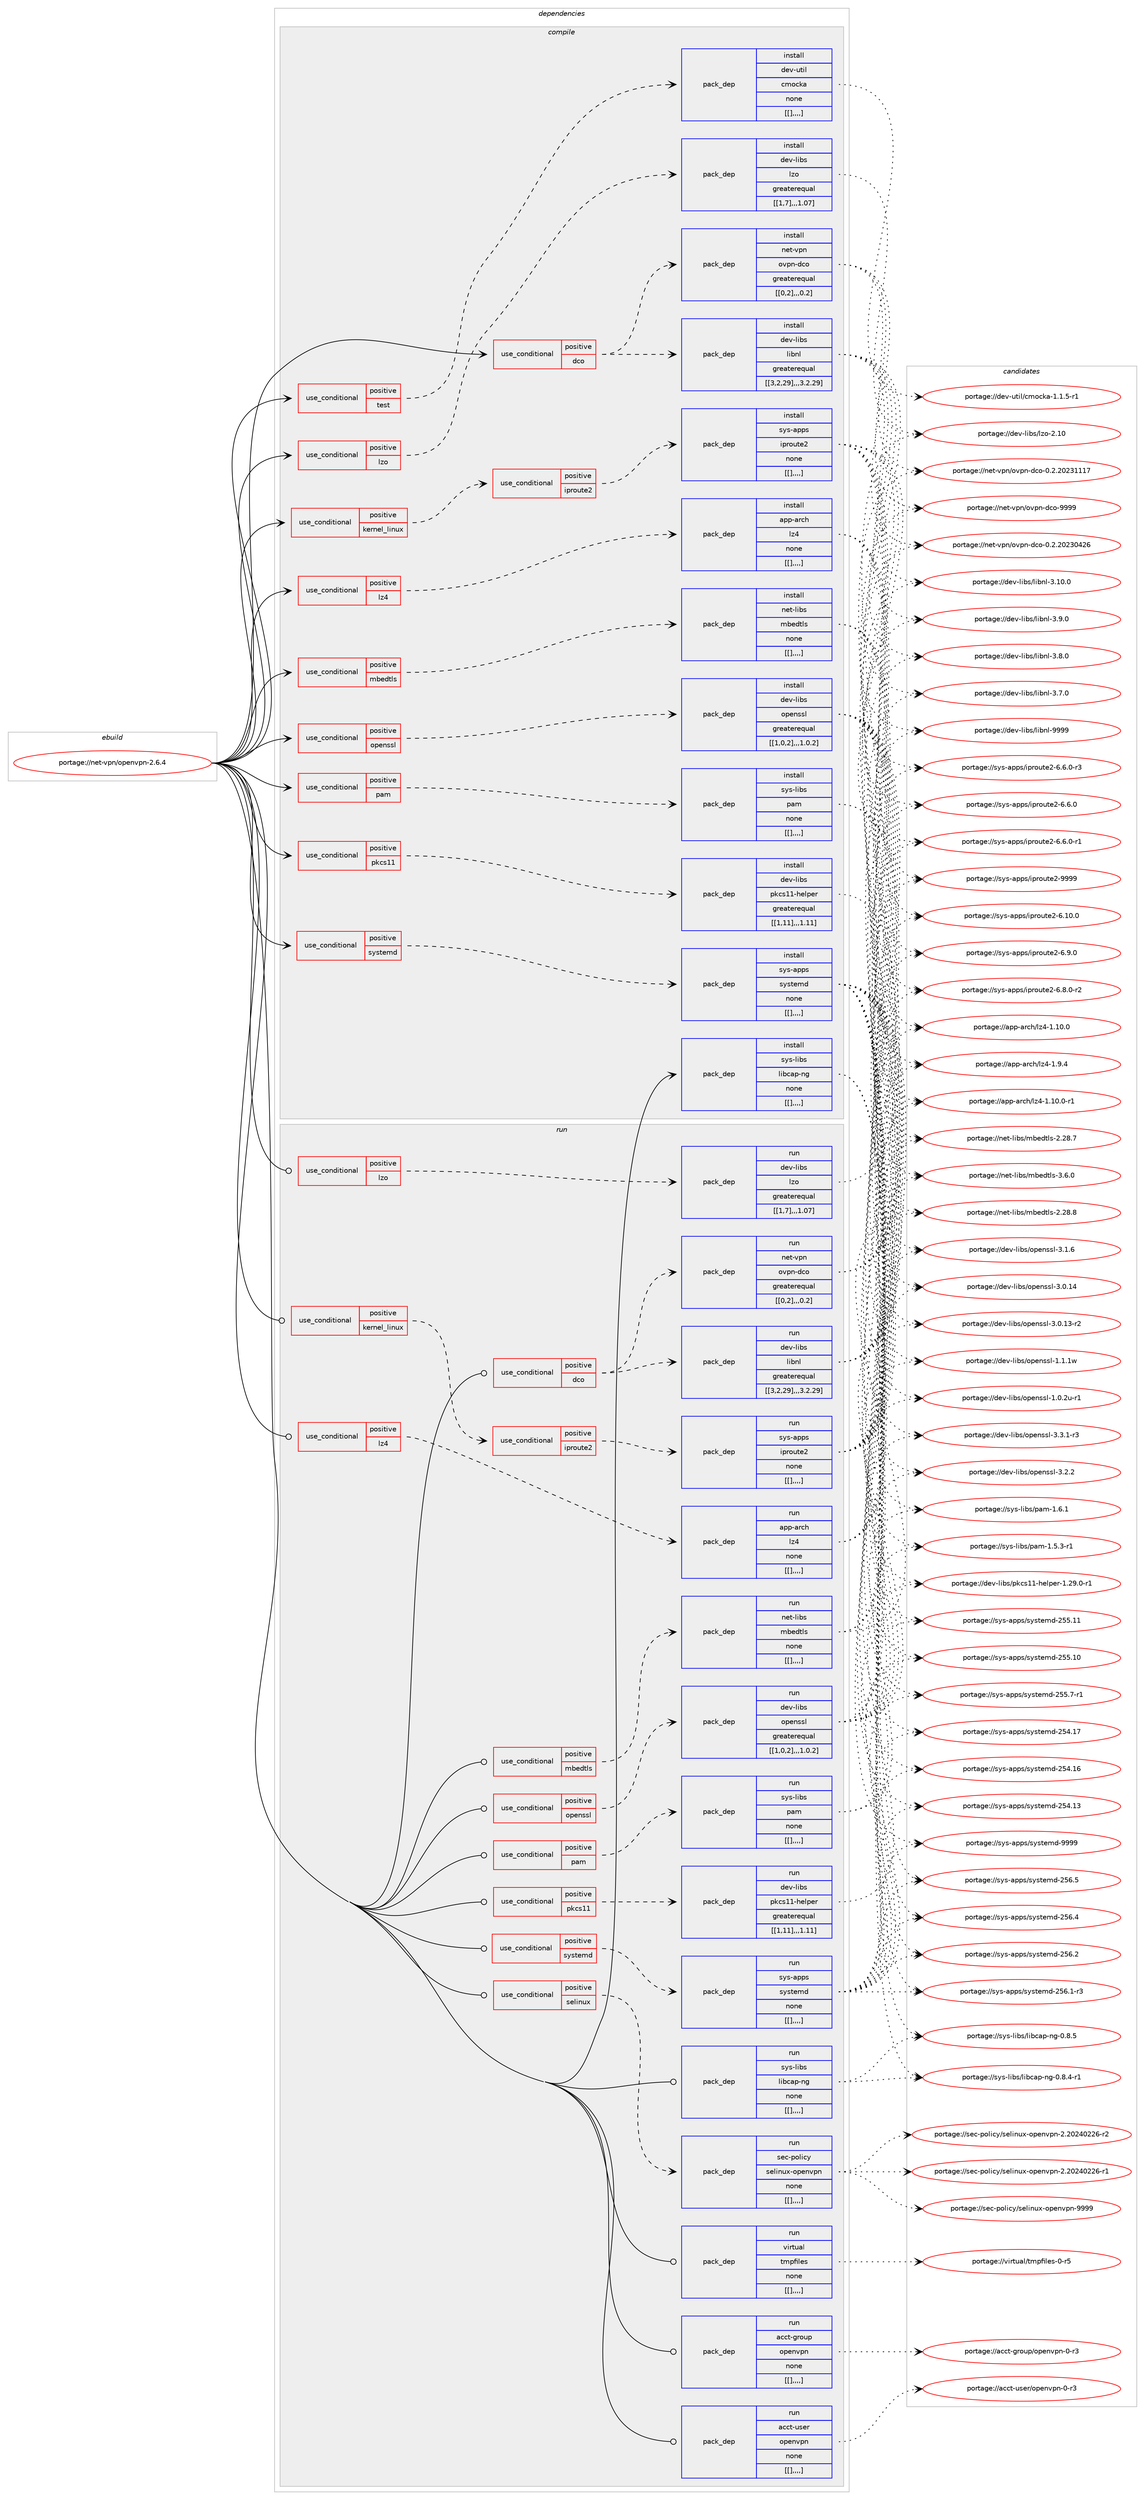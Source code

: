 digraph prolog {

# *************
# Graph options
# *************

newrank=true;
concentrate=true;
compound=true;
graph [rankdir=LR,fontname=Helvetica,fontsize=10,ranksep=1.5];#, ranksep=2.5, nodesep=0.2];
edge  [arrowhead=vee];
node  [fontname=Helvetica,fontsize=10];

# **********
# The ebuild
# **********

subgraph cluster_leftcol {
color=gray;
label=<<i>ebuild</i>>;
id [label="portage://net-vpn/openvpn-2.6.4", color=red, width=4, href="../net-vpn/openvpn-2.6.4.svg"];
}

# ****************
# The dependencies
# ****************

subgraph cluster_midcol {
color=gray;
label=<<i>dependencies</i>>;
subgraph cluster_compile {
fillcolor="#eeeeee";
style=filled;
label=<<i>compile</i>>;
subgraph cond106084 {
dependency402995 [label=<<TABLE BORDER="0" CELLBORDER="1" CELLSPACING="0" CELLPADDING="4"><TR><TD ROWSPAN="3" CELLPADDING="10">use_conditional</TD></TR><TR><TD>positive</TD></TR><TR><TD>dco</TD></TR></TABLE>>, shape=none, color=red];
subgraph pack293972 {
dependency402996 [label=<<TABLE BORDER="0" CELLBORDER="1" CELLSPACING="0" CELLPADDING="4" WIDTH="220"><TR><TD ROWSPAN="6" CELLPADDING="30">pack_dep</TD></TR><TR><TD WIDTH="110">install</TD></TR><TR><TD>net-vpn</TD></TR><TR><TD>ovpn-dco</TD></TR><TR><TD>greaterequal</TD></TR><TR><TD>[[0,2],,,0.2]</TD></TR></TABLE>>, shape=none, color=blue];
}
dependency402995:e -> dependency402996:w [weight=20,style="dashed",arrowhead="vee"];
subgraph pack293973 {
dependency402997 [label=<<TABLE BORDER="0" CELLBORDER="1" CELLSPACING="0" CELLPADDING="4" WIDTH="220"><TR><TD ROWSPAN="6" CELLPADDING="30">pack_dep</TD></TR><TR><TD WIDTH="110">install</TD></TR><TR><TD>dev-libs</TD></TR><TR><TD>libnl</TD></TR><TR><TD>greaterequal</TD></TR><TR><TD>[[3,2,29],,,3.2.29]</TD></TR></TABLE>>, shape=none, color=blue];
}
dependency402995:e -> dependency402997:w [weight=20,style="dashed",arrowhead="vee"];
}
id:e -> dependency402995:w [weight=20,style="solid",arrowhead="vee"];
subgraph cond106085 {
dependency402998 [label=<<TABLE BORDER="0" CELLBORDER="1" CELLSPACING="0" CELLPADDING="4"><TR><TD ROWSPAN="3" CELLPADDING="10">use_conditional</TD></TR><TR><TD>positive</TD></TR><TR><TD>kernel_linux</TD></TR></TABLE>>, shape=none, color=red];
subgraph cond106086 {
dependency402999 [label=<<TABLE BORDER="0" CELLBORDER="1" CELLSPACING="0" CELLPADDING="4"><TR><TD ROWSPAN="3" CELLPADDING="10">use_conditional</TD></TR><TR><TD>positive</TD></TR><TR><TD>iproute2</TD></TR></TABLE>>, shape=none, color=red];
subgraph pack293974 {
dependency403000 [label=<<TABLE BORDER="0" CELLBORDER="1" CELLSPACING="0" CELLPADDING="4" WIDTH="220"><TR><TD ROWSPAN="6" CELLPADDING="30">pack_dep</TD></TR><TR><TD WIDTH="110">install</TD></TR><TR><TD>sys-apps</TD></TR><TR><TD>iproute2</TD></TR><TR><TD>none</TD></TR><TR><TD>[[],,,,]</TD></TR></TABLE>>, shape=none, color=blue];
}
dependency402999:e -> dependency403000:w [weight=20,style="dashed",arrowhead="vee"];
}
dependency402998:e -> dependency402999:w [weight=20,style="dashed",arrowhead="vee"];
}
id:e -> dependency402998:w [weight=20,style="solid",arrowhead="vee"];
subgraph cond106087 {
dependency403001 [label=<<TABLE BORDER="0" CELLBORDER="1" CELLSPACING="0" CELLPADDING="4"><TR><TD ROWSPAN="3" CELLPADDING="10">use_conditional</TD></TR><TR><TD>positive</TD></TR><TR><TD>lz4</TD></TR></TABLE>>, shape=none, color=red];
subgraph pack293975 {
dependency403002 [label=<<TABLE BORDER="0" CELLBORDER="1" CELLSPACING="0" CELLPADDING="4" WIDTH="220"><TR><TD ROWSPAN="6" CELLPADDING="30">pack_dep</TD></TR><TR><TD WIDTH="110">install</TD></TR><TR><TD>app-arch</TD></TR><TR><TD>lz4</TD></TR><TR><TD>none</TD></TR><TR><TD>[[],,,,]</TD></TR></TABLE>>, shape=none, color=blue];
}
dependency403001:e -> dependency403002:w [weight=20,style="dashed",arrowhead="vee"];
}
id:e -> dependency403001:w [weight=20,style="solid",arrowhead="vee"];
subgraph cond106088 {
dependency403003 [label=<<TABLE BORDER="0" CELLBORDER="1" CELLSPACING="0" CELLPADDING="4"><TR><TD ROWSPAN="3" CELLPADDING="10">use_conditional</TD></TR><TR><TD>positive</TD></TR><TR><TD>lzo</TD></TR></TABLE>>, shape=none, color=red];
subgraph pack293976 {
dependency403004 [label=<<TABLE BORDER="0" CELLBORDER="1" CELLSPACING="0" CELLPADDING="4" WIDTH="220"><TR><TD ROWSPAN="6" CELLPADDING="30">pack_dep</TD></TR><TR><TD WIDTH="110">install</TD></TR><TR><TD>dev-libs</TD></TR><TR><TD>lzo</TD></TR><TR><TD>greaterequal</TD></TR><TR><TD>[[1,7],,,1.07]</TD></TR></TABLE>>, shape=none, color=blue];
}
dependency403003:e -> dependency403004:w [weight=20,style="dashed",arrowhead="vee"];
}
id:e -> dependency403003:w [weight=20,style="solid",arrowhead="vee"];
subgraph cond106089 {
dependency403005 [label=<<TABLE BORDER="0" CELLBORDER="1" CELLSPACING="0" CELLPADDING="4"><TR><TD ROWSPAN="3" CELLPADDING="10">use_conditional</TD></TR><TR><TD>positive</TD></TR><TR><TD>mbedtls</TD></TR></TABLE>>, shape=none, color=red];
subgraph pack293977 {
dependency403006 [label=<<TABLE BORDER="0" CELLBORDER="1" CELLSPACING="0" CELLPADDING="4" WIDTH="220"><TR><TD ROWSPAN="6" CELLPADDING="30">pack_dep</TD></TR><TR><TD WIDTH="110">install</TD></TR><TR><TD>net-libs</TD></TR><TR><TD>mbedtls</TD></TR><TR><TD>none</TD></TR><TR><TD>[[],,,,]</TD></TR></TABLE>>, shape=none, color=blue];
}
dependency403005:e -> dependency403006:w [weight=20,style="dashed",arrowhead="vee"];
}
id:e -> dependency403005:w [weight=20,style="solid",arrowhead="vee"];
subgraph cond106090 {
dependency403007 [label=<<TABLE BORDER="0" CELLBORDER="1" CELLSPACING="0" CELLPADDING="4"><TR><TD ROWSPAN="3" CELLPADDING="10">use_conditional</TD></TR><TR><TD>positive</TD></TR><TR><TD>openssl</TD></TR></TABLE>>, shape=none, color=red];
subgraph pack293978 {
dependency403008 [label=<<TABLE BORDER="0" CELLBORDER="1" CELLSPACING="0" CELLPADDING="4" WIDTH="220"><TR><TD ROWSPAN="6" CELLPADDING="30">pack_dep</TD></TR><TR><TD WIDTH="110">install</TD></TR><TR><TD>dev-libs</TD></TR><TR><TD>openssl</TD></TR><TR><TD>greaterequal</TD></TR><TR><TD>[[1,0,2],,,1.0.2]</TD></TR></TABLE>>, shape=none, color=blue];
}
dependency403007:e -> dependency403008:w [weight=20,style="dashed",arrowhead="vee"];
}
id:e -> dependency403007:w [weight=20,style="solid",arrowhead="vee"];
subgraph cond106091 {
dependency403009 [label=<<TABLE BORDER="0" CELLBORDER="1" CELLSPACING="0" CELLPADDING="4"><TR><TD ROWSPAN="3" CELLPADDING="10">use_conditional</TD></TR><TR><TD>positive</TD></TR><TR><TD>pam</TD></TR></TABLE>>, shape=none, color=red];
subgraph pack293979 {
dependency403010 [label=<<TABLE BORDER="0" CELLBORDER="1" CELLSPACING="0" CELLPADDING="4" WIDTH="220"><TR><TD ROWSPAN="6" CELLPADDING="30">pack_dep</TD></TR><TR><TD WIDTH="110">install</TD></TR><TR><TD>sys-libs</TD></TR><TR><TD>pam</TD></TR><TR><TD>none</TD></TR><TR><TD>[[],,,,]</TD></TR></TABLE>>, shape=none, color=blue];
}
dependency403009:e -> dependency403010:w [weight=20,style="dashed",arrowhead="vee"];
}
id:e -> dependency403009:w [weight=20,style="solid",arrowhead="vee"];
subgraph cond106092 {
dependency403011 [label=<<TABLE BORDER="0" CELLBORDER="1" CELLSPACING="0" CELLPADDING="4"><TR><TD ROWSPAN="3" CELLPADDING="10">use_conditional</TD></TR><TR><TD>positive</TD></TR><TR><TD>pkcs11</TD></TR></TABLE>>, shape=none, color=red];
subgraph pack293980 {
dependency403012 [label=<<TABLE BORDER="0" CELLBORDER="1" CELLSPACING="0" CELLPADDING="4" WIDTH="220"><TR><TD ROWSPAN="6" CELLPADDING="30">pack_dep</TD></TR><TR><TD WIDTH="110">install</TD></TR><TR><TD>dev-libs</TD></TR><TR><TD>pkcs11-helper</TD></TR><TR><TD>greaterequal</TD></TR><TR><TD>[[1,11],,,1.11]</TD></TR></TABLE>>, shape=none, color=blue];
}
dependency403011:e -> dependency403012:w [weight=20,style="dashed",arrowhead="vee"];
}
id:e -> dependency403011:w [weight=20,style="solid",arrowhead="vee"];
subgraph cond106093 {
dependency403013 [label=<<TABLE BORDER="0" CELLBORDER="1" CELLSPACING="0" CELLPADDING="4"><TR><TD ROWSPAN="3" CELLPADDING="10">use_conditional</TD></TR><TR><TD>positive</TD></TR><TR><TD>systemd</TD></TR></TABLE>>, shape=none, color=red];
subgraph pack293981 {
dependency403014 [label=<<TABLE BORDER="0" CELLBORDER="1" CELLSPACING="0" CELLPADDING="4" WIDTH="220"><TR><TD ROWSPAN="6" CELLPADDING="30">pack_dep</TD></TR><TR><TD WIDTH="110">install</TD></TR><TR><TD>sys-apps</TD></TR><TR><TD>systemd</TD></TR><TR><TD>none</TD></TR><TR><TD>[[],,,,]</TD></TR></TABLE>>, shape=none, color=blue];
}
dependency403013:e -> dependency403014:w [weight=20,style="dashed",arrowhead="vee"];
}
id:e -> dependency403013:w [weight=20,style="solid",arrowhead="vee"];
subgraph cond106094 {
dependency403015 [label=<<TABLE BORDER="0" CELLBORDER="1" CELLSPACING="0" CELLPADDING="4"><TR><TD ROWSPAN="3" CELLPADDING="10">use_conditional</TD></TR><TR><TD>positive</TD></TR><TR><TD>test</TD></TR></TABLE>>, shape=none, color=red];
subgraph pack293982 {
dependency403016 [label=<<TABLE BORDER="0" CELLBORDER="1" CELLSPACING="0" CELLPADDING="4" WIDTH="220"><TR><TD ROWSPAN="6" CELLPADDING="30">pack_dep</TD></TR><TR><TD WIDTH="110">install</TD></TR><TR><TD>dev-util</TD></TR><TR><TD>cmocka</TD></TR><TR><TD>none</TD></TR><TR><TD>[[],,,,]</TD></TR></TABLE>>, shape=none, color=blue];
}
dependency403015:e -> dependency403016:w [weight=20,style="dashed",arrowhead="vee"];
}
id:e -> dependency403015:w [weight=20,style="solid",arrowhead="vee"];
subgraph pack293983 {
dependency403017 [label=<<TABLE BORDER="0" CELLBORDER="1" CELLSPACING="0" CELLPADDING="4" WIDTH="220"><TR><TD ROWSPAN="6" CELLPADDING="30">pack_dep</TD></TR><TR><TD WIDTH="110">install</TD></TR><TR><TD>sys-libs</TD></TR><TR><TD>libcap-ng</TD></TR><TR><TD>none</TD></TR><TR><TD>[[],,,,]</TD></TR></TABLE>>, shape=none, color=blue];
}
id:e -> dependency403017:w [weight=20,style="solid",arrowhead="vee"];
}
subgraph cluster_compileandrun {
fillcolor="#eeeeee";
style=filled;
label=<<i>compile and run</i>>;
}
subgraph cluster_run {
fillcolor="#eeeeee";
style=filled;
label=<<i>run</i>>;
subgraph cond106095 {
dependency403018 [label=<<TABLE BORDER="0" CELLBORDER="1" CELLSPACING="0" CELLPADDING="4"><TR><TD ROWSPAN="3" CELLPADDING="10">use_conditional</TD></TR><TR><TD>positive</TD></TR><TR><TD>dco</TD></TR></TABLE>>, shape=none, color=red];
subgraph pack293984 {
dependency403019 [label=<<TABLE BORDER="0" CELLBORDER="1" CELLSPACING="0" CELLPADDING="4" WIDTH="220"><TR><TD ROWSPAN="6" CELLPADDING="30">pack_dep</TD></TR><TR><TD WIDTH="110">run</TD></TR><TR><TD>net-vpn</TD></TR><TR><TD>ovpn-dco</TD></TR><TR><TD>greaterequal</TD></TR><TR><TD>[[0,2],,,0.2]</TD></TR></TABLE>>, shape=none, color=blue];
}
dependency403018:e -> dependency403019:w [weight=20,style="dashed",arrowhead="vee"];
subgraph pack293985 {
dependency403020 [label=<<TABLE BORDER="0" CELLBORDER="1" CELLSPACING="0" CELLPADDING="4" WIDTH="220"><TR><TD ROWSPAN="6" CELLPADDING="30">pack_dep</TD></TR><TR><TD WIDTH="110">run</TD></TR><TR><TD>dev-libs</TD></TR><TR><TD>libnl</TD></TR><TR><TD>greaterequal</TD></TR><TR><TD>[[3,2,29],,,3.2.29]</TD></TR></TABLE>>, shape=none, color=blue];
}
dependency403018:e -> dependency403020:w [weight=20,style="dashed",arrowhead="vee"];
}
id:e -> dependency403018:w [weight=20,style="solid",arrowhead="odot"];
subgraph cond106096 {
dependency403021 [label=<<TABLE BORDER="0" CELLBORDER="1" CELLSPACING="0" CELLPADDING="4"><TR><TD ROWSPAN="3" CELLPADDING="10">use_conditional</TD></TR><TR><TD>positive</TD></TR><TR><TD>kernel_linux</TD></TR></TABLE>>, shape=none, color=red];
subgraph cond106097 {
dependency403022 [label=<<TABLE BORDER="0" CELLBORDER="1" CELLSPACING="0" CELLPADDING="4"><TR><TD ROWSPAN="3" CELLPADDING="10">use_conditional</TD></TR><TR><TD>positive</TD></TR><TR><TD>iproute2</TD></TR></TABLE>>, shape=none, color=red];
subgraph pack293986 {
dependency403023 [label=<<TABLE BORDER="0" CELLBORDER="1" CELLSPACING="0" CELLPADDING="4" WIDTH="220"><TR><TD ROWSPAN="6" CELLPADDING="30">pack_dep</TD></TR><TR><TD WIDTH="110">run</TD></TR><TR><TD>sys-apps</TD></TR><TR><TD>iproute2</TD></TR><TR><TD>none</TD></TR><TR><TD>[[],,,,]</TD></TR></TABLE>>, shape=none, color=blue];
}
dependency403022:e -> dependency403023:w [weight=20,style="dashed",arrowhead="vee"];
}
dependency403021:e -> dependency403022:w [weight=20,style="dashed",arrowhead="vee"];
}
id:e -> dependency403021:w [weight=20,style="solid",arrowhead="odot"];
subgraph cond106098 {
dependency403024 [label=<<TABLE BORDER="0" CELLBORDER="1" CELLSPACING="0" CELLPADDING="4"><TR><TD ROWSPAN="3" CELLPADDING="10">use_conditional</TD></TR><TR><TD>positive</TD></TR><TR><TD>lz4</TD></TR></TABLE>>, shape=none, color=red];
subgraph pack293987 {
dependency403025 [label=<<TABLE BORDER="0" CELLBORDER="1" CELLSPACING="0" CELLPADDING="4" WIDTH="220"><TR><TD ROWSPAN="6" CELLPADDING="30">pack_dep</TD></TR><TR><TD WIDTH="110">run</TD></TR><TR><TD>app-arch</TD></TR><TR><TD>lz4</TD></TR><TR><TD>none</TD></TR><TR><TD>[[],,,,]</TD></TR></TABLE>>, shape=none, color=blue];
}
dependency403024:e -> dependency403025:w [weight=20,style="dashed",arrowhead="vee"];
}
id:e -> dependency403024:w [weight=20,style="solid",arrowhead="odot"];
subgraph cond106099 {
dependency403026 [label=<<TABLE BORDER="0" CELLBORDER="1" CELLSPACING="0" CELLPADDING="4"><TR><TD ROWSPAN="3" CELLPADDING="10">use_conditional</TD></TR><TR><TD>positive</TD></TR><TR><TD>lzo</TD></TR></TABLE>>, shape=none, color=red];
subgraph pack293988 {
dependency403027 [label=<<TABLE BORDER="0" CELLBORDER="1" CELLSPACING="0" CELLPADDING="4" WIDTH="220"><TR><TD ROWSPAN="6" CELLPADDING="30">pack_dep</TD></TR><TR><TD WIDTH="110">run</TD></TR><TR><TD>dev-libs</TD></TR><TR><TD>lzo</TD></TR><TR><TD>greaterequal</TD></TR><TR><TD>[[1,7],,,1.07]</TD></TR></TABLE>>, shape=none, color=blue];
}
dependency403026:e -> dependency403027:w [weight=20,style="dashed",arrowhead="vee"];
}
id:e -> dependency403026:w [weight=20,style="solid",arrowhead="odot"];
subgraph cond106100 {
dependency403028 [label=<<TABLE BORDER="0" CELLBORDER="1" CELLSPACING="0" CELLPADDING="4"><TR><TD ROWSPAN="3" CELLPADDING="10">use_conditional</TD></TR><TR><TD>positive</TD></TR><TR><TD>mbedtls</TD></TR></TABLE>>, shape=none, color=red];
subgraph pack293989 {
dependency403029 [label=<<TABLE BORDER="0" CELLBORDER="1" CELLSPACING="0" CELLPADDING="4" WIDTH="220"><TR><TD ROWSPAN="6" CELLPADDING="30">pack_dep</TD></TR><TR><TD WIDTH="110">run</TD></TR><TR><TD>net-libs</TD></TR><TR><TD>mbedtls</TD></TR><TR><TD>none</TD></TR><TR><TD>[[],,,,]</TD></TR></TABLE>>, shape=none, color=blue];
}
dependency403028:e -> dependency403029:w [weight=20,style="dashed",arrowhead="vee"];
}
id:e -> dependency403028:w [weight=20,style="solid",arrowhead="odot"];
subgraph cond106101 {
dependency403030 [label=<<TABLE BORDER="0" CELLBORDER="1" CELLSPACING="0" CELLPADDING="4"><TR><TD ROWSPAN="3" CELLPADDING="10">use_conditional</TD></TR><TR><TD>positive</TD></TR><TR><TD>openssl</TD></TR></TABLE>>, shape=none, color=red];
subgraph pack293990 {
dependency403031 [label=<<TABLE BORDER="0" CELLBORDER="1" CELLSPACING="0" CELLPADDING="4" WIDTH="220"><TR><TD ROWSPAN="6" CELLPADDING="30">pack_dep</TD></TR><TR><TD WIDTH="110">run</TD></TR><TR><TD>dev-libs</TD></TR><TR><TD>openssl</TD></TR><TR><TD>greaterequal</TD></TR><TR><TD>[[1,0,2],,,1.0.2]</TD></TR></TABLE>>, shape=none, color=blue];
}
dependency403030:e -> dependency403031:w [weight=20,style="dashed",arrowhead="vee"];
}
id:e -> dependency403030:w [weight=20,style="solid",arrowhead="odot"];
subgraph cond106102 {
dependency403032 [label=<<TABLE BORDER="0" CELLBORDER="1" CELLSPACING="0" CELLPADDING="4"><TR><TD ROWSPAN="3" CELLPADDING="10">use_conditional</TD></TR><TR><TD>positive</TD></TR><TR><TD>pam</TD></TR></TABLE>>, shape=none, color=red];
subgraph pack293991 {
dependency403033 [label=<<TABLE BORDER="0" CELLBORDER="1" CELLSPACING="0" CELLPADDING="4" WIDTH="220"><TR><TD ROWSPAN="6" CELLPADDING="30">pack_dep</TD></TR><TR><TD WIDTH="110">run</TD></TR><TR><TD>sys-libs</TD></TR><TR><TD>pam</TD></TR><TR><TD>none</TD></TR><TR><TD>[[],,,,]</TD></TR></TABLE>>, shape=none, color=blue];
}
dependency403032:e -> dependency403033:w [weight=20,style="dashed",arrowhead="vee"];
}
id:e -> dependency403032:w [weight=20,style="solid",arrowhead="odot"];
subgraph cond106103 {
dependency403034 [label=<<TABLE BORDER="0" CELLBORDER="1" CELLSPACING="0" CELLPADDING="4"><TR><TD ROWSPAN="3" CELLPADDING="10">use_conditional</TD></TR><TR><TD>positive</TD></TR><TR><TD>pkcs11</TD></TR></TABLE>>, shape=none, color=red];
subgraph pack293992 {
dependency403035 [label=<<TABLE BORDER="0" CELLBORDER="1" CELLSPACING="0" CELLPADDING="4" WIDTH="220"><TR><TD ROWSPAN="6" CELLPADDING="30">pack_dep</TD></TR><TR><TD WIDTH="110">run</TD></TR><TR><TD>dev-libs</TD></TR><TR><TD>pkcs11-helper</TD></TR><TR><TD>greaterequal</TD></TR><TR><TD>[[1,11],,,1.11]</TD></TR></TABLE>>, shape=none, color=blue];
}
dependency403034:e -> dependency403035:w [weight=20,style="dashed",arrowhead="vee"];
}
id:e -> dependency403034:w [weight=20,style="solid",arrowhead="odot"];
subgraph cond106104 {
dependency403036 [label=<<TABLE BORDER="0" CELLBORDER="1" CELLSPACING="0" CELLPADDING="4"><TR><TD ROWSPAN="3" CELLPADDING="10">use_conditional</TD></TR><TR><TD>positive</TD></TR><TR><TD>selinux</TD></TR></TABLE>>, shape=none, color=red];
subgraph pack293993 {
dependency403037 [label=<<TABLE BORDER="0" CELLBORDER="1" CELLSPACING="0" CELLPADDING="4" WIDTH="220"><TR><TD ROWSPAN="6" CELLPADDING="30">pack_dep</TD></TR><TR><TD WIDTH="110">run</TD></TR><TR><TD>sec-policy</TD></TR><TR><TD>selinux-openvpn</TD></TR><TR><TD>none</TD></TR><TR><TD>[[],,,,]</TD></TR></TABLE>>, shape=none, color=blue];
}
dependency403036:e -> dependency403037:w [weight=20,style="dashed",arrowhead="vee"];
}
id:e -> dependency403036:w [weight=20,style="solid",arrowhead="odot"];
subgraph cond106105 {
dependency403038 [label=<<TABLE BORDER="0" CELLBORDER="1" CELLSPACING="0" CELLPADDING="4"><TR><TD ROWSPAN="3" CELLPADDING="10">use_conditional</TD></TR><TR><TD>positive</TD></TR><TR><TD>systemd</TD></TR></TABLE>>, shape=none, color=red];
subgraph pack293994 {
dependency403039 [label=<<TABLE BORDER="0" CELLBORDER="1" CELLSPACING="0" CELLPADDING="4" WIDTH="220"><TR><TD ROWSPAN="6" CELLPADDING="30">pack_dep</TD></TR><TR><TD WIDTH="110">run</TD></TR><TR><TD>sys-apps</TD></TR><TR><TD>systemd</TD></TR><TR><TD>none</TD></TR><TR><TD>[[],,,,]</TD></TR></TABLE>>, shape=none, color=blue];
}
dependency403038:e -> dependency403039:w [weight=20,style="dashed",arrowhead="vee"];
}
id:e -> dependency403038:w [weight=20,style="solid",arrowhead="odot"];
subgraph pack293995 {
dependency403040 [label=<<TABLE BORDER="0" CELLBORDER="1" CELLSPACING="0" CELLPADDING="4" WIDTH="220"><TR><TD ROWSPAN="6" CELLPADDING="30">pack_dep</TD></TR><TR><TD WIDTH="110">run</TD></TR><TR><TD>acct-group</TD></TR><TR><TD>openvpn</TD></TR><TR><TD>none</TD></TR><TR><TD>[[],,,,]</TD></TR></TABLE>>, shape=none, color=blue];
}
id:e -> dependency403040:w [weight=20,style="solid",arrowhead="odot"];
subgraph pack293996 {
dependency403041 [label=<<TABLE BORDER="0" CELLBORDER="1" CELLSPACING="0" CELLPADDING="4" WIDTH="220"><TR><TD ROWSPAN="6" CELLPADDING="30">pack_dep</TD></TR><TR><TD WIDTH="110">run</TD></TR><TR><TD>acct-user</TD></TR><TR><TD>openvpn</TD></TR><TR><TD>none</TD></TR><TR><TD>[[],,,,]</TD></TR></TABLE>>, shape=none, color=blue];
}
id:e -> dependency403041:w [weight=20,style="solid",arrowhead="odot"];
subgraph pack293997 {
dependency403042 [label=<<TABLE BORDER="0" CELLBORDER="1" CELLSPACING="0" CELLPADDING="4" WIDTH="220"><TR><TD ROWSPAN="6" CELLPADDING="30">pack_dep</TD></TR><TR><TD WIDTH="110">run</TD></TR><TR><TD>sys-libs</TD></TR><TR><TD>libcap-ng</TD></TR><TR><TD>none</TD></TR><TR><TD>[[],,,,]</TD></TR></TABLE>>, shape=none, color=blue];
}
id:e -> dependency403042:w [weight=20,style="solid",arrowhead="odot"];
subgraph pack293998 {
dependency403043 [label=<<TABLE BORDER="0" CELLBORDER="1" CELLSPACING="0" CELLPADDING="4" WIDTH="220"><TR><TD ROWSPAN="6" CELLPADDING="30">pack_dep</TD></TR><TR><TD WIDTH="110">run</TD></TR><TR><TD>virtual</TD></TR><TR><TD>tmpfiles</TD></TR><TR><TD>none</TD></TR><TR><TD>[[],,,,]</TD></TR></TABLE>>, shape=none, color=blue];
}
id:e -> dependency403043:w [weight=20,style="solid",arrowhead="odot"];
}
}

# **************
# The candidates
# **************

subgraph cluster_choices {
rank=same;
color=gray;
label=<<i>candidates</i>>;

subgraph choice293972 {
color=black;
nodesep=1;
choice110101116451181121104711111811211045100991114557575757 [label="portage://net-vpn/ovpn-dco-9999", color=red, width=4,href="../net-vpn/ovpn-dco-9999.svg"];
choice1101011164511811211047111118112110451009911145484650465048505149494955 [label="portage://net-vpn/ovpn-dco-0.2.20231117", color=red, width=4,href="../net-vpn/ovpn-dco-0.2.20231117.svg"];
choice1101011164511811211047111118112110451009911145484650465048505148525054 [label="portage://net-vpn/ovpn-dco-0.2.20230426", color=red, width=4,href="../net-vpn/ovpn-dco-0.2.20230426.svg"];
dependency402996:e -> choice110101116451181121104711111811211045100991114557575757:w [style=dotted,weight="100"];
dependency402996:e -> choice1101011164511811211047111118112110451009911145484650465048505149494955:w [style=dotted,weight="100"];
dependency402996:e -> choice1101011164511811211047111118112110451009911145484650465048505148525054:w [style=dotted,weight="100"];
}
subgraph choice293973 {
color=black;
nodesep=1;
choice100101118451081059811547108105981101084557575757 [label="portage://dev-libs/libnl-9999", color=red, width=4,href="../dev-libs/libnl-9999.svg"];
choice1001011184510810598115471081059811010845514649484648 [label="portage://dev-libs/libnl-3.10.0", color=red, width=4,href="../dev-libs/libnl-3.10.0.svg"];
choice10010111845108105981154710810598110108455146574648 [label="portage://dev-libs/libnl-3.9.0", color=red, width=4,href="../dev-libs/libnl-3.9.0.svg"];
choice10010111845108105981154710810598110108455146564648 [label="portage://dev-libs/libnl-3.8.0", color=red, width=4,href="../dev-libs/libnl-3.8.0.svg"];
choice10010111845108105981154710810598110108455146554648 [label="portage://dev-libs/libnl-3.7.0", color=red, width=4,href="../dev-libs/libnl-3.7.0.svg"];
dependency402997:e -> choice100101118451081059811547108105981101084557575757:w [style=dotted,weight="100"];
dependency402997:e -> choice1001011184510810598115471081059811010845514649484648:w [style=dotted,weight="100"];
dependency402997:e -> choice10010111845108105981154710810598110108455146574648:w [style=dotted,weight="100"];
dependency402997:e -> choice10010111845108105981154710810598110108455146564648:w [style=dotted,weight="100"];
dependency402997:e -> choice10010111845108105981154710810598110108455146554648:w [style=dotted,weight="100"];
}
subgraph choice293974 {
color=black;
nodesep=1;
choice115121115459711211211547105112114111117116101504557575757 [label="portage://sys-apps/iproute2-9999", color=red, width=4,href="../sys-apps/iproute2-9999.svg"];
choice1151211154597112112115471051121141111171161015045544649484648 [label="portage://sys-apps/iproute2-6.10.0", color=red, width=4,href="../sys-apps/iproute2-6.10.0.svg"];
choice11512111545971121121154710511211411111711610150455446574648 [label="portage://sys-apps/iproute2-6.9.0", color=red, width=4,href="../sys-apps/iproute2-6.9.0.svg"];
choice115121115459711211211547105112114111117116101504554465646484511450 [label="portage://sys-apps/iproute2-6.8.0-r2", color=red, width=4,href="../sys-apps/iproute2-6.8.0-r2.svg"];
choice115121115459711211211547105112114111117116101504554465446484511451 [label="portage://sys-apps/iproute2-6.6.0-r3", color=red, width=4,href="../sys-apps/iproute2-6.6.0-r3.svg"];
choice115121115459711211211547105112114111117116101504554465446484511449 [label="portage://sys-apps/iproute2-6.6.0-r1", color=red, width=4,href="../sys-apps/iproute2-6.6.0-r1.svg"];
choice11512111545971121121154710511211411111711610150455446544648 [label="portage://sys-apps/iproute2-6.6.0", color=red, width=4,href="../sys-apps/iproute2-6.6.0.svg"];
dependency403000:e -> choice115121115459711211211547105112114111117116101504557575757:w [style=dotted,weight="100"];
dependency403000:e -> choice1151211154597112112115471051121141111171161015045544649484648:w [style=dotted,weight="100"];
dependency403000:e -> choice11512111545971121121154710511211411111711610150455446574648:w [style=dotted,weight="100"];
dependency403000:e -> choice115121115459711211211547105112114111117116101504554465646484511450:w [style=dotted,weight="100"];
dependency403000:e -> choice115121115459711211211547105112114111117116101504554465446484511451:w [style=dotted,weight="100"];
dependency403000:e -> choice115121115459711211211547105112114111117116101504554465446484511449:w [style=dotted,weight="100"];
dependency403000:e -> choice11512111545971121121154710511211411111711610150455446544648:w [style=dotted,weight="100"];
}
subgraph choice293975 {
color=black;
nodesep=1;
choice971121124597114991044710812252454946494846484511449 [label="portage://app-arch/lz4-1.10.0-r1", color=red, width=4,href="../app-arch/lz4-1.10.0-r1.svg"];
choice97112112459711499104471081225245494649484648 [label="portage://app-arch/lz4-1.10.0", color=red, width=4,href="../app-arch/lz4-1.10.0.svg"];
choice971121124597114991044710812252454946574652 [label="portage://app-arch/lz4-1.9.4", color=red, width=4,href="../app-arch/lz4-1.9.4.svg"];
dependency403002:e -> choice971121124597114991044710812252454946494846484511449:w [style=dotted,weight="100"];
dependency403002:e -> choice97112112459711499104471081225245494649484648:w [style=dotted,weight="100"];
dependency403002:e -> choice971121124597114991044710812252454946574652:w [style=dotted,weight="100"];
}
subgraph choice293976 {
color=black;
nodesep=1;
choice1001011184510810598115471081221114550464948 [label="portage://dev-libs/lzo-2.10", color=red, width=4,href="../dev-libs/lzo-2.10.svg"];
dependency403004:e -> choice1001011184510810598115471081221114550464948:w [style=dotted,weight="100"];
}
subgraph choice293977 {
color=black;
nodesep=1;
choice11010111645108105981154710998101100116108115455146544648 [label="portage://net-libs/mbedtls-3.6.0", color=red, width=4,href="../net-libs/mbedtls-3.6.0.svg"];
choice1101011164510810598115471099810110011610811545504650564656 [label="portage://net-libs/mbedtls-2.28.8", color=red, width=4,href="../net-libs/mbedtls-2.28.8.svg"];
choice1101011164510810598115471099810110011610811545504650564655 [label="portage://net-libs/mbedtls-2.28.7", color=red, width=4,href="../net-libs/mbedtls-2.28.7.svg"];
dependency403006:e -> choice11010111645108105981154710998101100116108115455146544648:w [style=dotted,weight="100"];
dependency403006:e -> choice1101011164510810598115471099810110011610811545504650564656:w [style=dotted,weight="100"];
dependency403006:e -> choice1101011164510810598115471099810110011610811545504650564655:w [style=dotted,weight="100"];
}
subgraph choice293978 {
color=black;
nodesep=1;
choice1001011184510810598115471111121011101151151084551465146494511451 [label="portage://dev-libs/openssl-3.3.1-r3", color=red, width=4,href="../dev-libs/openssl-3.3.1-r3.svg"];
choice100101118451081059811547111112101110115115108455146504650 [label="portage://dev-libs/openssl-3.2.2", color=red, width=4,href="../dev-libs/openssl-3.2.2.svg"];
choice100101118451081059811547111112101110115115108455146494654 [label="portage://dev-libs/openssl-3.1.6", color=red, width=4,href="../dev-libs/openssl-3.1.6.svg"];
choice10010111845108105981154711111210111011511510845514648464952 [label="portage://dev-libs/openssl-3.0.14", color=red, width=4,href="../dev-libs/openssl-3.0.14.svg"];
choice100101118451081059811547111112101110115115108455146484649514511450 [label="portage://dev-libs/openssl-3.0.13-r2", color=red, width=4,href="../dev-libs/openssl-3.0.13-r2.svg"];
choice100101118451081059811547111112101110115115108454946494649119 [label="portage://dev-libs/openssl-1.1.1w", color=red, width=4,href="../dev-libs/openssl-1.1.1w.svg"];
choice1001011184510810598115471111121011101151151084549464846501174511449 [label="portage://dev-libs/openssl-1.0.2u-r1", color=red, width=4,href="../dev-libs/openssl-1.0.2u-r1.svg"];
dependency403008:e -> choice1001011184510810598115471111121011101151151084551465146494511451:w [style=dotted,weight="100"];
dependency403008:e -> choice100101118451081059811547111112101110115115108455146504650:w [style=dotted,weight="100"];
dependency403008:e -> choice100101118451081059811547111112101110115115108455146494654:w [style=dotted,weight="100"];
dependency403008:e -> choice10010111845108105981154711111210111011511510845514648464952:w [style=dotted,weight="100"];
dependency403008:e -> choice100101118451081059811547111112101110115115108455146484649514511450:w [style=dotted,weight="100"];
dependency403008:e -> choice100101118451081059811547111112101110115115108454946494649119:w [style=dotted,weight="100"];
dependency403008:e -> choice1001011184510810598115471111121011101151151084549464846501174511449:w [style=dotted,weight="100"];
}
subgraph choice293979 {
color=black;
nodesep=1;
choice11512111545108105981154711297109454946544649 [label="portage://sys-libs/pam-1.6.1", color=red, width=4,href="../sys-libs/pam-1.6.1.svg"];
choice115121115451081059811547112971094549465346514511449 [label="portage://sys-libs/pam-1.5.3-r1", color=red, width=4,href="../sys-libs/pam-1.5.3-r1.svg"];
dependency403010:e -> choice11512111545108105981154711297109454946544649:w [style=dotted,weight="100"];
dependency403010:e -> choice115121115451081059811547112971094549465346514511449:w [style=dotted,weight="100"];
}
subgraph choice293980 {
color=black;
nodesep=1;
choice10010111845108105981154711210799115494945104101108112101114454946505746484511449 [label="portage://dev-libs/pkcs11-helper-1.29.0-r1", color=red, width=4,href="../dev-libs/pkcs11-helper-1.29.0-r1.svg"];
dependency403012:e -> choice10010111845108105981154711210799115494945104101108112101114454946505746484511449:w [style=dotted,weight="100"];
}
subgraph choice293981 {
color=black;
nodesep=1;
choice1151211154597112112115471151211151161011091004557575757 [label="portage://sys-apps/systemd-9999", color=red, width=4,href="../sys-apps/systemd-9999.svg"];
choice115121115459711211211547115121115116101109100455053544653 [label="portage://sys-apps/systemd-256.5", color=red, width=4,href="../sys-apps/systemd-256.5.svg"];
choice115121115459711211211547115121115116101109100455053544652 [label="portage://sys-apps/systemd-256.4", color=red, width=4,href="../sys-apps/systemd-256.4.svg"];
choice115121115459711211211547115121115116101109100455053544650 [label="portage://sys-apps/systemd-256.2", color=red, width=4,href="../sys-apps/systemd-256.2.svg"];
choice1151211154597112112115471151211151161011091004550535446494511451 [label="portage://sys-apps/systemd-256.1-r3", color=red, width=4,href="../sys-apps/systemd-256.1-r3.svg"];
choice11512111545971121121154711512111511610110910045505353464949 [label="portage://sys-apps/systemd-255.11", color=red, width=4,href="../sys-apps/systemd-255.11.svg"];
choice11512111545971121121154711512111511610110910045505353464948 [label="portage://sys-apps/systemd-255.10", color=red, width=4,href="../sys-apps/systemd-255.10.svg"];
choice1151211154597112112115471151211151161011091004550535346554511449 [label="portage://sys-apps/systemd-255.7-r1", color=red, width=4,href="../sys-apps/systemd-255.7-r1.svg"];
choice11512111545971121121154711512111511610110910045505352464955 [label="portage://sys-apps/systemd-254.17", color=red, width=4,href="../sys-apps/systemd-254.17.svg"];
choice11512111545971121121154711512111511610110910045505352464954 [label="portage://sys-apps/systemd-254.16", color=red, width=4,href="../sys-apps/systemd-254.16.svg"];
choice11512111545971121121154711512111511610110910045505352464951 [label="portage://sys-apps/systemd-254.13", color=red, width=4,href="../sys-apps/systemd-254.13.svg"];
dependency403014:e -> choice1151211154597112112115471151211151161011091004557575757:w [style=dotted,weight="100"];
dependency403014:e -> choice115121115459711211211547115121115116101109100455053544653:w [style=dotted,weight="100"];
dependency403014:e -> choice115121115459711211211547115121115116101109100455053544652:w [style=dotted,weight="100"];
dependency403014:e -> choice115121115459711211211547115121115116101109100455053544650:w [style=dotted,weight="100"];
dependency403014:e -> choice1151211154597112112115471151211151161011091004550535446494511451:w [style=dotted,weight="100"];
dependency403014:e -> choice11512111545971121121154711512111511610110910045505353464949:w [style=dotted,weight="100"];
dependency403014:e -> choice11512111545971121121154711512111511610110910045505353464948:w [style=dotted,weight="100"];
dependency403014:e -> choice1151211154597112112115471151211151161011091004550535346554511449:w [style=dotted,weight="100"];
dependency403014:e -> choice11512111545971121121154711512111511610110910045505352464955:w [style=dotted,weight="100"];
dependency403014:e -> choice11512111545971121121154711512111511610110910045505352464954:w [style=dotted,weight="100"];
dependency403014:e -> choice11512111545971121121154711512111511610110910045505352464951:w [style=dotted,weight="100"];
}
subgraph choice293982 {
color=black;
nodesep=1;
choice10010111845117116105108479910911199107974549464946534511449 [label="portage://dev-util/cmocka-1.1.5-r1", color=red, width=4,href="../dev-util/cmocka-1.1.5-r1.svg"];
dependency403016:e -> choice10010111845117116105108479910911199107974549464946534511449:w [style=dotted,weight="100"];
}
subgraph choice293983 {
color=black;
nodesep=1;
choice11512111545108105981154710810598999711245110103454846564653 [label="portage://sys-libs/libcap-ng-0.8.5", color=red, width=4,href="../sys-libs/libcap-ng-0.8.5.svg"];
choice115121115451081059811547108105989997112451101034548465646524511449 [label="portage://sys-libs/libcap-ng-0.8.4-r1", color=red, width=4,href="../sys-libs/libcap-ng-0.8.4-r1.svg"];
dependency403017:e -> choice11512111545108105981154710810598999711245110103454846564653:w [style=dotted,weight="100"];
dependency403017:e -> choice115121115451081059811547108105989997112451101034548465646524511449:w [style=dotted,weight="100"];
}
subgraph choice293984 {
color=black;
nodesep=1;
choice110101116451181121104711111811211045100991114557575757 [label="portage://net-vpn/ovpn-dco-9999", color=red, width=4,href="../net-vpn/ovpn-dco-9999.svg"];
choice1101011164511811211047111118112110451009911145484650465048505149494955 [label="portage://net-vpn/ovpn-dco-0.2.20231117", color=red, width=4,href="../net-vpn/ovpn-dco-0.2.20231117.svg"];
choice1101011164511811211047111118112110451009911145484650465048505148525054 [label="portage://net-vpn/ovpn-dco-0.2.20230426", color=red, width=4,href="../net-vpn/ovpn-dco-0.2.20230426.svg"];
dependency403019:e -> choice110101116451181121104711111811211045100991114557575757:w [style=dotted,weight="100"];
dependency403019:e -> choice1101011164511811211047111118112110451009911145484650465048505149494955:w [style=dotted,weight="100"];
dependency403019:e -> choice1101011164511811211047111118112110451009911145484650465048505148525054:w [style=dotted,weight="100"];
}
subgraph choice293985 {
color=black;
nodesep=1;
choice100101118451081059811547108105981101084557575757 [label="portage://dev-libs/libnl-9999", color=red, width=4,href="../dev-libs/libnl-9999.svg"];
choice1001011184510810598115471081059811010845514649484648 [label="portage://dev-libs/libnl-3.10.0", color=red, width=4,href="../dev-libs/libnl-3.10.0.svg"];
choice10010111845108105981154710810598110108455146574648 [label="portage://dev-libs/libnl-3.9.0", color=red, width=4,href="../dev-libs/libnl-3.9.0.svg"];
choice10010111845108105981154710810598110108455146564648 [label="portage://dev-libs/libnl-3.8.0", color=red, width=4,href="../dev-libs/libnl-3.8.0.svg"];
choice10010111845108105981154710810598110108455146554648 [label="portage://dev-libs/libnl-3.7.0", color=red, width=4,href="../dev-libs/libnl-3.7.0.svg"];
dependency403020:e -> choice100101118451081059811547108105981101084557575757:w [style=dotted,weight="100"];
dependency403020:e -> choice1001011184510810598115471081059811010845514649484648:w [style=dotted,weight="100"];
dependency403020:e -> choice10010111845108105981154710810598110108455146574648:w [style=dotted,weight="100"];
dependency403020:e -> choice10010111845108105981154710810598110108455146564648:w [style=dotted,weight="100"];
dependency403020:e -> choice10010111845108105981154710810598110108455146554648:w [style=dotted,weight="100"];
}
subgraph choice293986 {
color=black;
nodesep=1;
choice115121115459711211211547105112114111117116101504557575757 [label="portage://sys-apps/iproute2-9999", color=red, width=4,href="../sys-apps/iproute2-9999.svg"];
choice1151211154597112112115471051121141111171161015045544649484648 [label="portage://sys-apps/iproute2-6.10.0", color=red, width=4,href="../sys-apps/iproute2-6.10.0.svg"];
choice11512111545971121121154710511211411111711610150455446574648 [label="portage://sys-apps/iproute2-6.9.0", color=red, width=4,href="../sys-apps/iproute2-6.9.0.svg"];
choice115121115459711211211547105112114111117116101504554465646484511450 [label="portage://sys-apps/iproute2-6.8.0-r2", color=red, width=4,href="../sys-apps/iproute2-6.8.0-r2.svg"];
choice115121115459711211211547105112114111117116101504554465446484511451 [label="portage://sys-apps/iproute2-6.6.0-r3", color=red, width=4,href="../sys-apps/iproute2-6.6.0-r3.svg"];
choice115121115459711211211547105112114111117116101504554465446484511449 [label="portage://sys-apps/iproute2-6.6.0-r1", color=red, width=4,href="../sys-apps/iproute2-6.6.0-r1.svg"];
choice11512111545971121121154710511211411111711610150455446544648 [label="portage://sys-apps/iproute2-6.6.0", color=red, width=4,href="../sys-apps/iproute2-6.6.0.svg"];
dependency403023:e -> choice115121115459711211211547105112114111117116101504557575757:w [style=dotted,weight="100"];
dependency403023:e -> choice1151211154597112112115471051121141111171161015045544649484648:w [style=dotted,weight="100"];
dependency403023:e -> choice11512111545971121121154710511211411111711610150455446574648:w [style=dotted,weight="100"];
dependency403023:e -> choice115121115459711211211547105112114111117116101504554465646484511450:w [style=dotted,weight="100"];
dependency403023:e -> choice115121115459711211211547105112114111117116101504554465446484511451:w [style=dotted,weight="100"];
dependency403023:e -> choice115121115459711211211547105112114111117116101504554465446484511449:w [style=dotted,weight="100"];
dependency403023:e -> choice11512111545971121121154710511211411111711610150455446544648:w [style=dotted,weight="100"];
}
subgraph choice293987 {
color=black;
nodesep=1;
choice971121124597114991044710812252454946494846484511449 [label="portage://app-arch/lz4-1.10.0-r1", color=red, width=4,href="../app-arch/lz4-1.10.0-r1.svg"];
choice97112112459711499104471081225245494649484648 [label="portage://app-arch/lz4-1.10.0", color=red, width=4,href="../app-arch/lz4-1.10.0.svg"];
choice971121124597114991044710812252454946574652 [label="portage://app-arch/lz4-1.9.4", color=red, width=4,href="../app-arch/lz4-1.9.4.svg"];
dependency403025:e -> choice971121124597114991044710812252454946494846484511449:w [style=dotted,weight="100"];
dependency403025:e -> choice97112112459711499104471081225245494649484648:w [style=dotted,weight="100"];
dependency403025:e -> choice971121124597114991044710812252454946574652:w [style=dotted,weight="100"];
}
subgraph choice293988 {
color=black;
nodesep=1;
choice1001011184510810598115471081221114550464948 [label="portage://dev-libs/lzo-2.10", color=red, width=4,href="../dev-libs/lzo-2.10.svg"];
dependency403027:e -> choice1001011184510810598115471081221114550464948:w [style=dotted,weight="100"];
}
subgraph choice293989 {
color=black;
nodesep=1;
choice11010111645108105981154710998101100116108115455146544648 [label="portage://net-libs/mbedtls-3.6.0", color=red, width=4,href="../net-libs/mbedtls-3.6.0.svg"];
choice1101011164510810598115471099810110011610811545504650564656 [label="portage://net-libs/mbedtls-2.28.8", color=red, width=4,href="../net-libs/mbedtls-2.28.8.svg"];
choice1101011164510810598115471099810110011610811545504650564655 [label="portage://net-libs/mbedtls-2.28.7", color=red, width=4,href="../net-libs/mbedtls-2.28.7.svg"];
dependency403029:e -> choice11010111645108105981154710998101100116108115455146544648:w [style=dotted,weight="100"];
dependency403029:e -> choice1101011164510810598115471099810110011610811545504650564656:w [style=dotted,weight="100"];
dependency403029:e -> choice1101011164510810598115471099810110011610811545504650564655:w [style=dotted,weight="100"];
}
subgraph choice293990 {
color=black;
nodesep=1;
choice1001011184510810598115471111121011101151151084551465146494511451 [label="portage://dev-libs/openssl-3.3.1-r3", color=red, width=4,href="../dev-libs/openssl-3.3.1-r3.svg"];
choice100101118451081059811547111112101110115115108455146504650 [label="portage://dev-libs/openssl-3.2.2", color=red, width=4,href="../dev-libs/openssl-3.2.2.svg"];
choice100101118451081059811547111112101110115115108455146494654 [label="portage://dev-libs/openssl-3.1.6", color=red, width=4,href="../dev-libs/openssl-3.1.6.svg"];
choice10010111845108105981154711111210111011511510845514648464952 [label="portage://dev-libs/openssl-3.0.14", color=red, width=4,href="../dev-libs/openssl-3.0.14.svg"];
choice100101118451081059811547111112101110115115108455146484649514511450 [label="portage://dev-libs/openssl-3.0.13-r2", color=red, width=4,href="../dev-libs/openssl-3.0.13-r2.svg"];
choice100101118451081059811547111112101110115115108454946494649119 [label="portage://dev-libs/openssl-1.1.1w", color=red, width=4,href="../dev-libs/openssl-1.1.1w.svg"];
choice1001011184510810598115471111121011101151151084549464846501174511449 [label="portage://dev-libs/openssl-1.0.2u-r1", color=red, width=4,href="../dev-libs/openssl-1.0.2u-r1.svg"];
dependency403031:e -> choice1001011184510810598115471111121011101151151084551465146494511451:w [style=dotted,weight="100"];
dependency403031:e -> choice100101118451081059811547111112101110115115108455146504650:w [style=dotted,weight="100"];
dependency403031:e -> choice100101118451081059811547111112101110115115108455146494654:w [style=dotted,weight="100"];
dependency403031:e -> choice10010111845108105981154711111210111011511510845514648464952:w [style=dotted,weight="100"];
dependency403031:e -> choice100101118451081059811547111112101110115115108455146484649514511450:w [style=dotted,weight="100"];
dependency403031:e -> choice100101118451081059811547111112101110115115108454946494649119:w [style=dotted,weight="100"];
dependency403031:e -> choice1001011184510810598115471111121011101151151084549464846501174511449:w [style=dotted,weight="100"];
}
subgraph choice293991 {
color=black;
nodesep=1;
choice11512111545108105981154711297109454946544649 [label="portage://sys-libs/pam-1.6.1", color=red, width=4,href="../sys-libs/pam-1.6.1.svg"];
choice115121115451081059811547112971094549465346514511449 [label="portage://sys-libs/pam-1.5.3-r1", color=red, width=4,href="../sys-libs/pam-1.5.3-r1.svg"];
dependency403033:e -> choice11512111545108105981154711297109454946544649:w [style=dotted,weight="100"];
dependency403033:e -> choice115121115451081059811547112971094549465346514511449:w [style=dotted,weight="100"];
}
subgraph choice293992 {
color=black;
nodesep=1;
choice10010111845108105981154711210799115494945104101108112101114454946505746484511449 [label="portage://dev-libs/pkcs11-helper-1.29.0-r1", color=red, width=4,href="../dev-libs/pkcs11-helper-1.29.0-r1.svg"];
dependency403035:e -> choice10010111845108105981154711210799115494945104101108112101114454946505746484511449:w [style=dotted,weight="100"];
}
subgraph choice293993 {
color=black;
nodesep=1;
choice11510199451121111081059912147115101108105110117120451111121011101181121104557575757 [label="portage://sec-policy/selinux-openvpn-9999", color=red, width=4,href="../sec-policy/selinux-openvpn-9999.svg"];
choice115101994511211110810599121471151011081051101171204511111210111011811211045504650485052485050544511450 [label="portage://sec-policy/selinux-openvpn-2.20240226-r2", color=red, width=4,href="../sec-policy/selinux-openvpn-2.20240226-r2.svg"];
choice115101994511211110810599121471151011081051101171204511111210111011811211045504650485052485050544511449 [label="portage://sec-policy/selinux-openvpn-2.20240226-r1", color=red, width=4,href="../sec-policy/selinux-openvpn-2.20240226-r1.svg"];
dependency403037:e -> choice11510199451121111081059912147115101108105110117120451111121011101181121104557575757:w [style=dotted,weight="100"];
dependency403037:e -> choice115101994511211110810599121471151011081051101171204511111210111011811211045504650485052485050544511450:w [style=dotted,weight="100"];
dependency403037:e -> choice115101994511211110810599121471151011081051101171204511111210111011811211045504650485052485050544511449:w [style=dotted,weight="100"];
}
subgraph choice293994 {
color=black;
nodesep=1;
choice1151211154597112112115471151211151161011091004557575757 [label="portage://sys-apps/systemd-9999", color=red, width=4,href="../sys-apps/systemd-9999.svg"];
choice115121115459711211211547115121115116101109100455053544653 [label="portage://sys-apps/systemd-256.5", color=red, width=4,href="../sys-apps/systemd-256.5.svg"];
choice115121115459711211211547115121115116101109100455053544652 [label="portage://sys-apps/systemd-256.4", color=red, width=4,href="../sys-apps/systemd-256.4.svg"];
choice115121115459711211211547115121115116101109100455053544650 [label="portage://sys-apps/systemd-256.2", color=red, width=4,href="../sys-apps/systemd-256.2.svg"];
choice1151211154597112112115471151211151161011091004550535446494511451 [label="portage://sys-apps/systemd-256.1-r3", color=red, width=4,href="../sys-apps/systemd-256.1-r3.svg"];
choice11512111545971121121154711512111511610110910045505353464949 [label="portage://sys-apps/systemd-255.11", color=red, width=4,href="../sys-apps/systemd-255.11.svg"];
choice11512111545971121121154711512111511610110910045505353464948 [label="portage://sys-apps/systemd-255.10", color=red, width=4,href="../sys-apps/systemd-255.10.svg"];
choice1151211154597112112115471151211151161011091004550535346554511449 [label="portage://sys-apps/systemd-255.7-r1", color=red, width=4,href="../sys-apps/systemd-255.7-r1.svg"];
choice11512111545971121121154711512111511610110910045505352464955 [label="portage://sys-apps/systemd-254.17", color=red, width=4,href="../sys-apps/systemd-254.17.svg"];
choice11512111545971121121154711512111511610110910045505352464954 [label="portage://sys-apps/systemd-254.16", color=red, width=4,href="../sys-apps/systemd-254.16.svg"];
choice11512111545971121121154711512111511610110910045505352464951 [label="portage://sys-apps/systemd-254.13", color=red, width=4,href="../sys-apps/systemd-254.13.svg"];
dependency403039:e -> choice1151211154597112112115471151211151161011091004557575757:w [style=dotted,weight="100"];
dependency403039:e -> choice115121115459711211211547115121115116101109100455053544653:w [style=dotted,weight="100"];
dependency403039:e -> choice115121115459711211211547115121115116101109100455053544652:w [style=dotted,weight="100"];
dependency403039:e -> choice115121115459711211211547115121115116101109100455053544650:w [style=dotted,weight="100"];
dependency403039:e -> choice1151211154597112112115471151211151161011091004550535446494511451:w [style=dotted,weight="100"];
dependency403039:e -> choice11512111545971121121154711512111511610110910045505353464949:w [style=dotted,weight="100"];
dependency403039:e -> choice11512111545971121121154711512111511610110910045505353464948:w [style=dotted,weight="100"];
dependency403039:e -> choice1151211154597112112115471151211151161011091004550535346554511449:w [style=dotted,weight="100"];
dependency403039:e -> choice11512111545971121121154711512111511610110910045505352464955:w [style=dotted,weight="100"];
dependency403039:e -> choice11512111545971121121154711512111511610110910045505352464954:w [style=dotted,weight="100"];
dependency403039:e -> choice11512111545971121121154711512111511610110910045505352464951:w [style=dotted,weight="100"];
}
subgraph choice293995 {
color=black;
nodesep=1;
choice979999116451031141111171124711111210111011811211045484511451 [label="portage://acct-group/openvpn-0-r3", color=red, width=4,href="../acct-group/openvpn-0-r3.svg"];
dependency403040:e -> choice979999116451031141111171124711111210111011811211045484511451:w [style=dotted,weight="100"];
}
subgraph choice293996 {
color=black;
nodesep=1;
choice979999116451171151011144711111210111011811211045484511451 [label="portage://acct-user/openvpn-0-r3", color=red, width=4,href="../acct-user/openvpn-0-r3.svg"];
dependency403041:e -> choice979999116451171151011144711111210111011811211045484511451:w [style=dotted,weight="100"];
}
subgraph choice293997 {
color=black;
nodesep=1;
choice11512111545108105981154710810598999711245110103454846564653 [label="portage://sys-libs/libcap-ng-0.8.5", color=red, width=4,href="../sys-libs/libcap-ng-0.8.5.svg"];
choice115121115451081059811547108105989997112451101034548465646524511449 [label="portage://sys-libs/libcap-ng-0.8.4-r1", color=red, width=4,href="../sys-libs/libcap-ng-0.8.4-r1.svg"];
dependency403042:e -> choice11512111545108105981154710810598999711245110103454846564653:w [style=dotted,weight="100"];
dependency403042:e -> choice115121115451081059811547108105989997112451101034548465646524511449:w [style=dotted,weight="100"];
}
subgraph choice293998 {
color=black;
nodesep=1;
choice118105114116117971084711610911210210510810111545484511453 [label="portage://virtual/tmpfiles-0-r5", color=red, width=4,href="../virtual/tmpfiles-0-r5.svg"];
dependency403043:e -> choice118105114116117971084711610911210210510810111545484511453:w [style=dotted,weight="100"];
}
}

}
